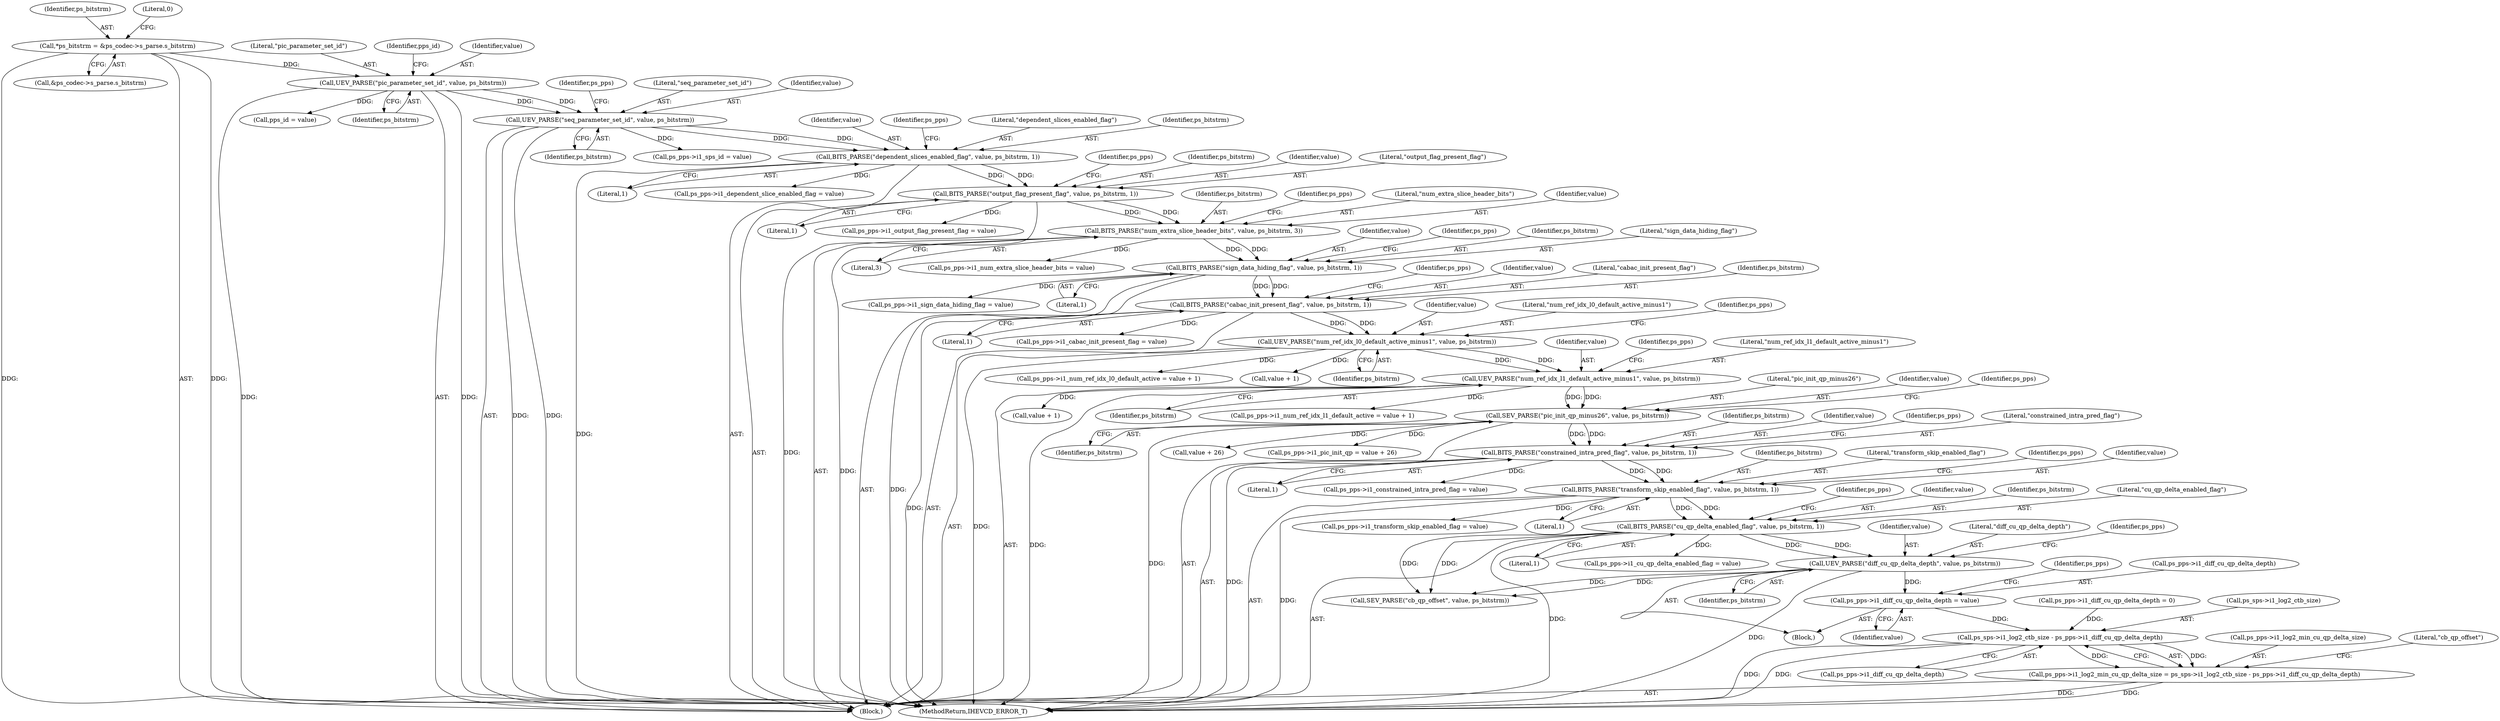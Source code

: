 digraph "0_Android_ebaa71da6362c497310377df509651974401d258@pointer" {
"1000343" [label="(Call,ps_pps->i1_diff_cu_qp_delta_depth = value)"];
"1000339" [label="(Call,UEV_PARSE(\"diff_cu_qp_delta_depth\", value, ps_bitstrm))"];
"1000324" [label="(Call,BITS_PARSE(\"cu_qp_delta_enabled_flag\", value, ps_bitstrm, 1))"];
"1000314" [label="(Call,BITS_PARSE(\"transform_skip_enabled_flag\", value, ps_bitstrm, 1))"];
"1000304" [label="(Call,BITS_PARSE(\"constrained_intra_pred_flag\", value, ps_bitstrm, 1))"];
"1000293" [label="(Call,SEV_PARSE(\"pic_init_qp_minus26\", value, ps_bitstrm))"];
"1000282" [label="(Call,UEV_PARSE(\"num_ref_idx_l1_default_active_minus1\", value, ps_bitstrm))"];
"1000271" [label="(Call,UEV_PARSE(\"num_ref_idx_l0_default_active_minus1\", value, ps_bitstrm))"];
"1000261" [label="(Call,BITS_PARSE(\"cabac_init_present_flag\", value, ps_bitstrm, 1))"];
"1000251" [label="(Call,BITS_PARSE(\"sign_data_hiding_flag\", value, ps_bitstrm, 1))"];
"1000241" [label="(Call,BITS_PARSE(\"num_extra_slice_header_bits\", value, ps_bitstrm, 3))"];
"1000231" [label="(Call,BITS_PARSE(\"output_flag_present_flag\", value, ps_bitstrm, 1))"];
"1000221" [label="(Call,BITS_PARSE(\"dependent_slices_enabled_flag\", value, ps_bitstrm, 1))"];
"1000180" [label="(Call,UEV_PARSE(\"seq_parameter_set_id\", value, ps_bitstrm))"];
"1000138" [label="(Call,UEV_PARSE(\"pic_parameter_set_id\", value, ps_bitstrm))"];
"1000122" [label="(Call,*ps_bitstrm = &ps_codec->s_parse.s_bitstrm)"];
"1000359" [label="(Call,ps_sps->i1_log2_ctb_size - ps_pps->i1_diff_cu_qp_delta_depth)"];
"1000355" [label="(Call,ps_pps->i1_log2_min_cu_qp_delta_size = ps_sps->i1_log2_ctb_size - ps_pps->i1_diff_cu_qp_delta_depth)"];
"1000328" [label="(Literal,1)"];
"1000341" [label="(Identifier,value)"];
"1000331" [label="(Identifier,ps_pps)"];
"1000123" [label="(Identifier,ps_bitstrm)"];
"1000265" [label="(Literal,1)"];
"1000266" [label="(Call,ps_pps->i1_cabac_init_present_flag = value)"];
"1000273" [label="(Identifier,value)"];
"1000329" [label="(Call,ps_pps->i1_cu_qp_delta_enabled_flag = value)"];
"1000317" [label="(Identifier,ps_bitstrm)"];
"1000326" [label="(Identifier,value)"];
"1000225" [label="(Literal,1)"];
"1000294" [label="(Literal,\"pic_init_qp_minus26\")"];
"1000284" [label="(Identifier,value)"];
"1000139" [label="(Literal,\"pic_parameter_set_id\")"];
"1000253" [label="(Identifier,value)"];
"1000357" [label="(Identifier,ps_pps)"];
"1000235" [label="(Literal,1)"];
"1000245" [label="(Literal,3)"];
"1000244" [label="(Identifier,ps_bitstrm)"];
"1000307" [label="(Identifier,ps_bitstrm)"];
"1000180" [label="(Call,UEV_PARSE(\"seq_parameter_set_id\", value, ps_bitstrm))"];
"1000275" [label="(Call,ps_pps->i1_num_ref_idx_l0_default_active = value + 1)"];
"1000258" [label="(Identifier,ps_pps)"];
"1000356" [label="(Call,ps_pps->i1_log2_min_cu_qp_delta_size)"];
"1000366" [label="(Call,SEV_PARSE(\"cb_qp_offset\", value, ps_bitstrm))"];
"1000141" [label="(Identifier,ps_bitstrm)"];
"1000223" [label="(Identifier,value)"];
"1000246" [label="(Call,ps_pps->i1_num_extra_slice_header_bits = value)"];
"1000271" [label="(Call,UEV_PARSE(\"num_ref_idx_l0_default_active_minus1\", value, ps_bitstrm))"];
"1000272" [label="(Literal,\"num_ref_idx_l0_default_active_minus1\")"];
"1000186" [label="(Identifier,ps_pps)"];
"1000132" [label="(Literal,0)"];
"1000318" [label="(Literal,1)"];
"1000338" [label="(Block,)"];
"1000279" [label="(Call,value + 1)"];
"1000274" [label="(Identifier,ps_bitstrm)"];
"1000261" [label="(Call,BITS_PARSE(\"cabac_init_present_flag\", value, ps_bitstrm, 1))"];
"1000248" [label="(Identifier,ps_pps)"];
"1000228" [label="(Identifier,ps_pps)"];
"1000342" [label="(Identifier,ps_bitstrm)"];
"1000309" [label="(Call,ps_pps->i1_constrained_intra_pred_flag = value)"];
"1000226" [label="(Call,ps_pps->i1_dependent_slice_enabled_flag = value)"];
"1000110" [label="(Block,)"];
"1000238" [label="(Identifier,ps_pps)"];
"1000296" [label="(Identifier,ps_bitstrm)"];
"1000181" [label="(Literal,\"seq_parameter_set_id\")"];
"1000242" [label="(Literal,\"num_extra_slice_header_bits\")"];
"1000143" [label="(Identifier,pps_id)"];
"1000315" [label="(Literal,\"transform_skip_enabled_flag\")"];
"1000355" [label="(Call,ps_pps->i1_log2_min_cu_qp_delta_size = ps_sps->i1_log2_ctb_size - ps_pps->i1_diff_cu_qp_delta_depth)"];
"1000122" [label="(Call,*ps_bitstrm = &ps_codec->s_parse.s_bitstrm)"];
"1000241" [label="(Call,BITS_PARSE(\"num_extra_slice_header_bits\", value, ps_bitstrm, 3))"];
"1000306" [label="(Identifier,value)"];
"1000343" [label="(Call,ps_pps->i1_diff_cu_qp_delta_depth = value)"];
"1000222" [label="(Literal,\"dependent_slices_enabled_flag\")"];
"1000251" [label="(Call,BITS_PARSE(\"sign_data_hiding_flag\", value, ps_bitstrm, 1))"];
"1000350" [label="(Call,ps_pps->i1_diff_cu_qp_delta_depth = 0)"];
"1000236" [label="(Call,ps_pps->i1_output_flag_present_flag = value)"];
"1000321" [label="(Identifier,ps_pps)"];
"1000340" [label="(Literal,\"diff_cu_qp_delta_depth\")"];
"1000324" [label="(Call,BITS_PARSE(\"cu_qp_delta_enabled_flag\", value, ps_bitstrm, 1))"];
"1000360" [label="(Call,ps_sps->i1_log2_ctb_size)"];
"1000234" [label="(Identifier,ps_bitstrm)"];
"1000277" [label="(Identifier,ps_pps)"];
"1000345" [label="(Identifier,ps_pps)"];
"1000288" [label="(Identifier,ps_pps)"];
"1000290" [label="(Call,value + 1)"];
"1000314" [label="(Call,BITS_PARSE(\"transform_skip_enabled_flag\", value, ps_bitstrm, 1))"];
"1000344" [label="(Call,ps_pps->i1_diff_cu_qp_delta_depth)"];
"1000254" [label="(Identifier,ps_bitstrm)"];
"1000233" [label="(Identifier,value)"];
"1000979" [label="(MethodReturn,IHEVCD_ERROR_T)"];
"1000124" [label="(Call,&ps_codec->s_parse.s_bitstrm)"];
"1000347" [label="(Identifier,value)"];
"1000295" [label="(Identifier,value)"];
"1000268" [label="(Identifier,ps_pps)"];
"1000316" [label="(Identifier,value)"];
"1000232" [label="(Literal,\"output_flag_present_flag\")"];
"1000327" [label="(Identifier,ps_bitstrm)"];
"1000325" [label="(Literal,\"cu_qp_delta_enabled_flag\")"];
"1000255" [label="(Literal,1)"];
"1000304" [label="(Call,BITS_PARSE(\"constrained_intra_pred_flag\", value, ps_bitstrm, 1))"];
"1000283" [label="(Literal,\"num_ref_idx_l1_default_active_minus1\")"];
"1000231" [label="(Call,BITS_PARSE(\"output_flag_present_flag\", value, ps_bitstrm, 1))"];
"1000301" [label="(Call,value + 26)"];
"1000183" [label="(Identifier,ps_bitstrm)"];
"1000293" [label="(Call,SEV_PARSE(\"pic_init_qp_minus26\", value, ps_bitstrm))"];
"1000140" [label="(Identifier,value)"];
"1000319" [label="(Call,ps_pps->i1_transform_skip_enabled_flag = value)"];
"1000263" [label="(Identifier,value)"];
"1000224" [label="(Identifier,ps_bitstrm)"];
"1000221" [label="(Call,BITS_PARSE(\"dependent_slices_enabled_flag\", value, ps_bitstrm, 1))"];
"1000311" [label="(Identifier,ps_pps)"];
"1000285" [label="(Identifier,ps_bitstrm)"];
"1000262" [label="(Literal,\"cabac_init_present_flag\")"];
"1000256" [label="(Call,ps_pps->i1_sign_data_hiding_flag = value)"];
"1000299" [label="(Identifier,ps_pps)"];
"1000282" [label="(Call,UEV_PARSE(\"num_ref_idx_l1_default_active_minus1\", value, ps_bitstrm))"];
"1000182" [label="(Identifier,value)"];
"1000286" [label="(Call,ps_pps->i1_num_ref_idx_l1_default_active = value + 1)"];
"1000142" [label="(Call,pps_id = value)"];
"1000367" [label="(Literal,\"cb_qp_offset\")"];
"1000243" [label="(Identifier,value)"];
"1000264" [label="(Identifier,ps_bitstrm)"];
"1000184" [label="(Call,ps_pps->i1_sps_id = value)"];
"1000297" [label="(Call,ps_pps->i1_pic_init_qp = value + 26)"];
"1000138" [label="(Call,UEV_PARSE(\"pic_parameter_set_id\", value, ps_bitstrm))"];
"1000359" [label="(Call,ps_sps->i1_log2_ctb_size - ps_pps->i1_diff_cu_qp_delta_depth)"];
"1000339" [label="(Call,UEV_PARSE(\"diff_cu_qp_delta_depth\", value, ps_bitstrm))"];
"1000305" [label="(Literal,\"constrained_intra_pred_flag\")"];
"1000363" [label="(Call,ps_pps->i1_diff_cu_qp_delta_depth)"];
"1000308" [label="(Literal,1)"];
"1000252" [label="(Literal,\"sign_data_hiding_flag\")"];
"1000343" -> "1000338"  [label="AST: "];
"1000343" -> "1000347"  [label="CFG: "];
"1000344" -> "1000343"  [label="AST: "];
"1000347" -> "1000343"  [label="AST: "];
"1000357" -> "1000343"  [label="CFG: "];
"1000339" -> "1000343"  [label="DDG: "];
"1000343" -> "1000359"  [label="DDG: "];
"1000339" -> "1000338"  [label="AST: "];
"1000339" -> "1000342"  [label="CFG: "];
"1000340" -> "1000339"  [label="AST: "];
"1000341" -> "1000339"  [label="AST: "];
"1000342" -> "1000339"  [label="AST: "];
"1000345" -> "1000339"  [label="CFG: "];
"1000339" -> "1000979"  [label="DDG: "];
"1000324" -> "1000339"  [label="DDG: "];
"1000324" -> "1000339"  [label="DDG: "];
"1000339" -> "1000366"  [label="DDG: "];
"1000339" -> "1000366"  [label="DDG: "];
"1000324" -> "1000110"  [label="AST: "];
"1000324" -> "1000328"  [label="CFG: "];
"1000325" -> "1000324"  [label="AST: "];
"1000326" -> "1000324"  [label="AST: "];
"1000327" -> "1000324"  [label="AST: "];
"1000328" -> "1000324"  [label="AST: "];
"1000331" -> "1000324"  [label="CFG: "];
"1000324" -> "1000979"  [label="DDG: "];
"1000314" -> "1000324"  [label="DDG: "];
"1000314" -> "1000324"  [label="DDG: "];
"1000324" -> "1000329"  [label="DDG: "];
"1000324" -> "1000366"  [label="DDG: "];
"1000324" -> "1000366"  [label="DDG: "];
"1000314" -> "1000110"  [label="AST: "];
"1000314" -> "1000318"  [label="CFG: "];
"1000315" -> "1000314"  [label="AST: "];
"1000316" -> "1000314"  [label="AST: "];
"1000317" -> "1000314"  [label="AST: "];
"1000318" -> "1000314"  [label="AST: "];
"1000321" -> "1000314"  [label="CFG: "];
"1000314" -> "1000979"  [label="DDG: "];
"1000304" -> "1000314"  [label="DDG: "];
"1000304" -> "1000314"  [label="DDG: "];
"1000314" -> "1000319"  [label="DDG: "];
"1000304" -> "1000110"  [label="AST: "];
"1000304" -> "1000308"  [label="CFG: "];
"1000305" -> "1000304"  [label="AST: "];
"1000306" -> "1000304"  [label="AST: "];
"1000307" -> "1000304"  [label="AST: "];
"1000308" -> "1000304"  [label="AST: "];
"1000311" -> "1000304"  [label="CFG: "];
"1000304" -> "1000979"  [label="DDG: "];
"1000293" -> "1000304"  [label="DDG: "];
"1000293" -> "1000304"  [label="DDG: "];
"1000304" -> "1000309"  [label="DDG: "];
"1000293" -> "1000110"  [label="AST: "];
"1000293" -> "1000296"  [label="CFG: "];
"1000294" -> "1000293"  [label="AST: "];
"1000295" -> "1000293"  [label="AST: "];
"1000296" -> "1000293"  [label="AST: "];
"1000299" -> "1000293"  [label="CFG: "];
"1000293" -> "1000979"  [label="DDG: "];
"1000282" -> "1000293"  [label="DDG: "];
"1000282" -> "1000293"  [label="DDG: "];
"1000293" -> "1000297"  [label="DDG: "];
"1000293" -> "1000301"  [label="DDG: "];
"1000282" -> "1000110"  [label="AST: "];
"1000282" -> "1000285"  [label="CFG: "];
"1000283" -> "1000282"  [label="AST: "];
"1000284" -> "1000282"  [label="AST: "];
"1000285" -> "1000282"  [label="AST: "];
"1000288" -> "1000282"  [label="CFG: "];
"1000282" -> "1000979"  [label="DDG: "];
"1000271" -> "1000282"  [label="DDG: "];
"1000271" -> "1000282"  [label="DDG: "];
"1000282" -> "1000286"  [label="DDG: "];
"1000282" -> "1000290"  [label="DDG: "];
"1000271" -> "1000110"  [label="AST: "];
"1000271" -> "1000274"  [label="CFG: "];
"1000272" -> "1000271"  [label="AST: "];
"1000273" -> "1000271"  [label="AST: "];
"1000274" -> "1000271"  [label="AST: "];
"1000277" -> "1000271"  [label="CFG: "];
"1000271" -> "1000979"  [label="DDG: "];
"1000261" -> "1000271"  [label="DDG: "];
"1000261" -> "1000271"  [label="DDG: "];
"1000271" -> "1000275"  [label="DDG: "];
"1000271" -> "1000279"  [label="DDG: "];
"1000261" -> "1000110"  [label="AST: "];
"1000261" -> "1000265"  [label="CFG: "];
"1000262" -> "1000261"  [label="AST: "];
"1000263" -> "1000261"  [label="AST: "];
"1000264" -> "1000261"  [label="AST: "];
"1000265" -> "1000261"  [label="AST: "];
"1000268" -> "1000261"  [label="CFG: "];
"1000261" -> "1000979"  [label="DDG: "];
"1000251" -> "1000261"  [label="DDG: "];
"1000251" -> "1000261"  [label="DDG: "];
"1000261" -> "1000266"  [label="DDG: "];
"1000251" -> "1000110"  [label="AST: "];
"1000251" -> "1000255"  [label="CFG: "];
"1000252" -> "1000251"  [label="AST: "];
"1000253" -> "1000251"  [label="AST: "];
"1000254" -> "1000251"  [label="AST: "];
"1000255" -> "1000251"  [label="AST: "];
"1000258" -> "1000251"  [label="CFG: "];
"1000251" -> "1000979"  [label="DDG: "];
"1000241" -> "1000251"  [label="DDG: "];
"1000241" -> "1000251"  [label="DDG: "];
"1000251" -> "1000256"  [label="DDG: "];
"1000241" -> "1000110"  [label="AST: "];
"1000241" -> "1000245"  [label="CFG: "];
"1000242" -> "1000241"  [label="AST: "];
"1000243" -> "1000241"  [label="AST: "];
"1000244" -> "1000241"  [label="AST: "];
"1000245" -> "1000241"  [label="AST: "];
"1000248" -> "1000241"  [label="CFG: "];
"1000241" -> "1000979"  [label="DDG: "];
"1000231" -> "1000241"  [label="DDG: "];
"1000231" -> "1000241"  [label="DDG: "];
"1000241" -> "1000246"  [label="DDG: "];
"1000231" -> "1000110"  [label="AST: "];
"1000231" -> "1000235"  [label="CFG: "];
"1000232" -> "1000231"  [label="AST: "];
"1000233" -> "1000231"  [label="AST: "];
"1000234" -> "1000231"  [label="AST: "];
"1000235" -> "1000231"  [label="AST: "];
"1000238" -> "1000231"  [label="CFG: "];
"1000231" -> "1000979"  [label="DDG: "];
"1000221" -> "1000231"  [label="DDG: "];
"1000221" -> "1000231"  [label="DDG: "];
"1000231" -> "1000236"  [label="DDG: "];
"1000221" -> "1000110"  [label="AST: "];
"1000221" -> "1000225"  [label="CFG: "];
"1000222" -> "1000221"  [label="AST: "];
"1000223" -> "1000221"  [label="AST: "];
"1000224" -> "1000221"  [label="AST: "];
"1000225" -> "1000221"  [label="AST: "];
"1000228" -> "1000221"  [label="CFG: "];
"1000221" -> "1000979"  [label="DDG: "];
"1000180" -> "1000221"  [label="DDG: "];
"1000180" -> "1000221"  [label="DDG: "];
"1000221" -> "1000226"  [label="DDG: "];
"1000180" -> "1000110"  [label="AST: "];
"1000180" -> "1000183"  [label="CFG: "];
"1000181" -> "1000180"  [label="AST: "];
"1000182" -> "1000180"  [label="AST: "];
"1000183" -> "1000180"  [label="AST: "];
"1000186" -> "1000180"  [label="CFG: "];
"1000180" -> "1000979"  [label="DDG: "];
"1000180" -> "1000979"  [label="DDG: "];
"1000138" -> "1000180"  [label="DDG: "];
"1000138" -> "1000180"  [label="DDG: "];
"1000180" -> "1000184"  [label="DDG: "];
"1000138" -> "1000110"  [label="AST: "];
"1000138" -> "1000141"  [label="CFG: "];
"1000139" -> "1000138"  [label="AST: "];
"1000140" -> "1000138"  [label="AST: "];
"1000141" -> "1000138"  [label="AST: "];
"1000143" -> "1000138"  [label="CFG: "];
"1000138" -> "1000979"  [label="DDG: "];
"1000138" -> "1000979"  [label="DDG: "];
"1000122" -> "1000138"  [label="DDG: "];
"1000138" -> "1000142"  [label="DDG: "];
"1000122" -> "1000110"  [label="AST: "];
"1000122" -> "1000124"  [label="CFG: "];
"1000123" -> "1000122"  [label="AST: "];
"1000124" -> "1000122"  [label="AST: "];
"1000132" -> "1000122"  [label="CFG: "];
"1000122" -> "1000979"  [label="DDG: "];
"1000122" -> "1000979"  [label="DDG: "];
"1000359" -> "1000355"  [label="AST: "];
"1000359" -> "1000363"  [label="CFG: "];
"1000360" -> "1000359"  [label="AST: "];
"1000363" -> "1000359"  [label="AST: "];
"1000355" -> "1000359"  [label="CFG: "];
"1000359" -> "1000979"  [label="DDG: "];
"1000359" -> "1000979"  [label="DDG: "];
"1000359" -> "1000355"  [label="DDG: "];
"1000359" -> "1000355"  [label="DDG: "];
"1000350" -> "1000359"  [label="DDG: "];
"1000355" -> "1000110"  [label="AST: "];
"1000356" -> "1000355"  [label="AST: "];
"1000367" -> "1000355"  [label="CFG: "];
"1000355" -> "1000979"  [label="DDG: "];
"1000355" -> "1000979"  [label="DDG: "];
}
